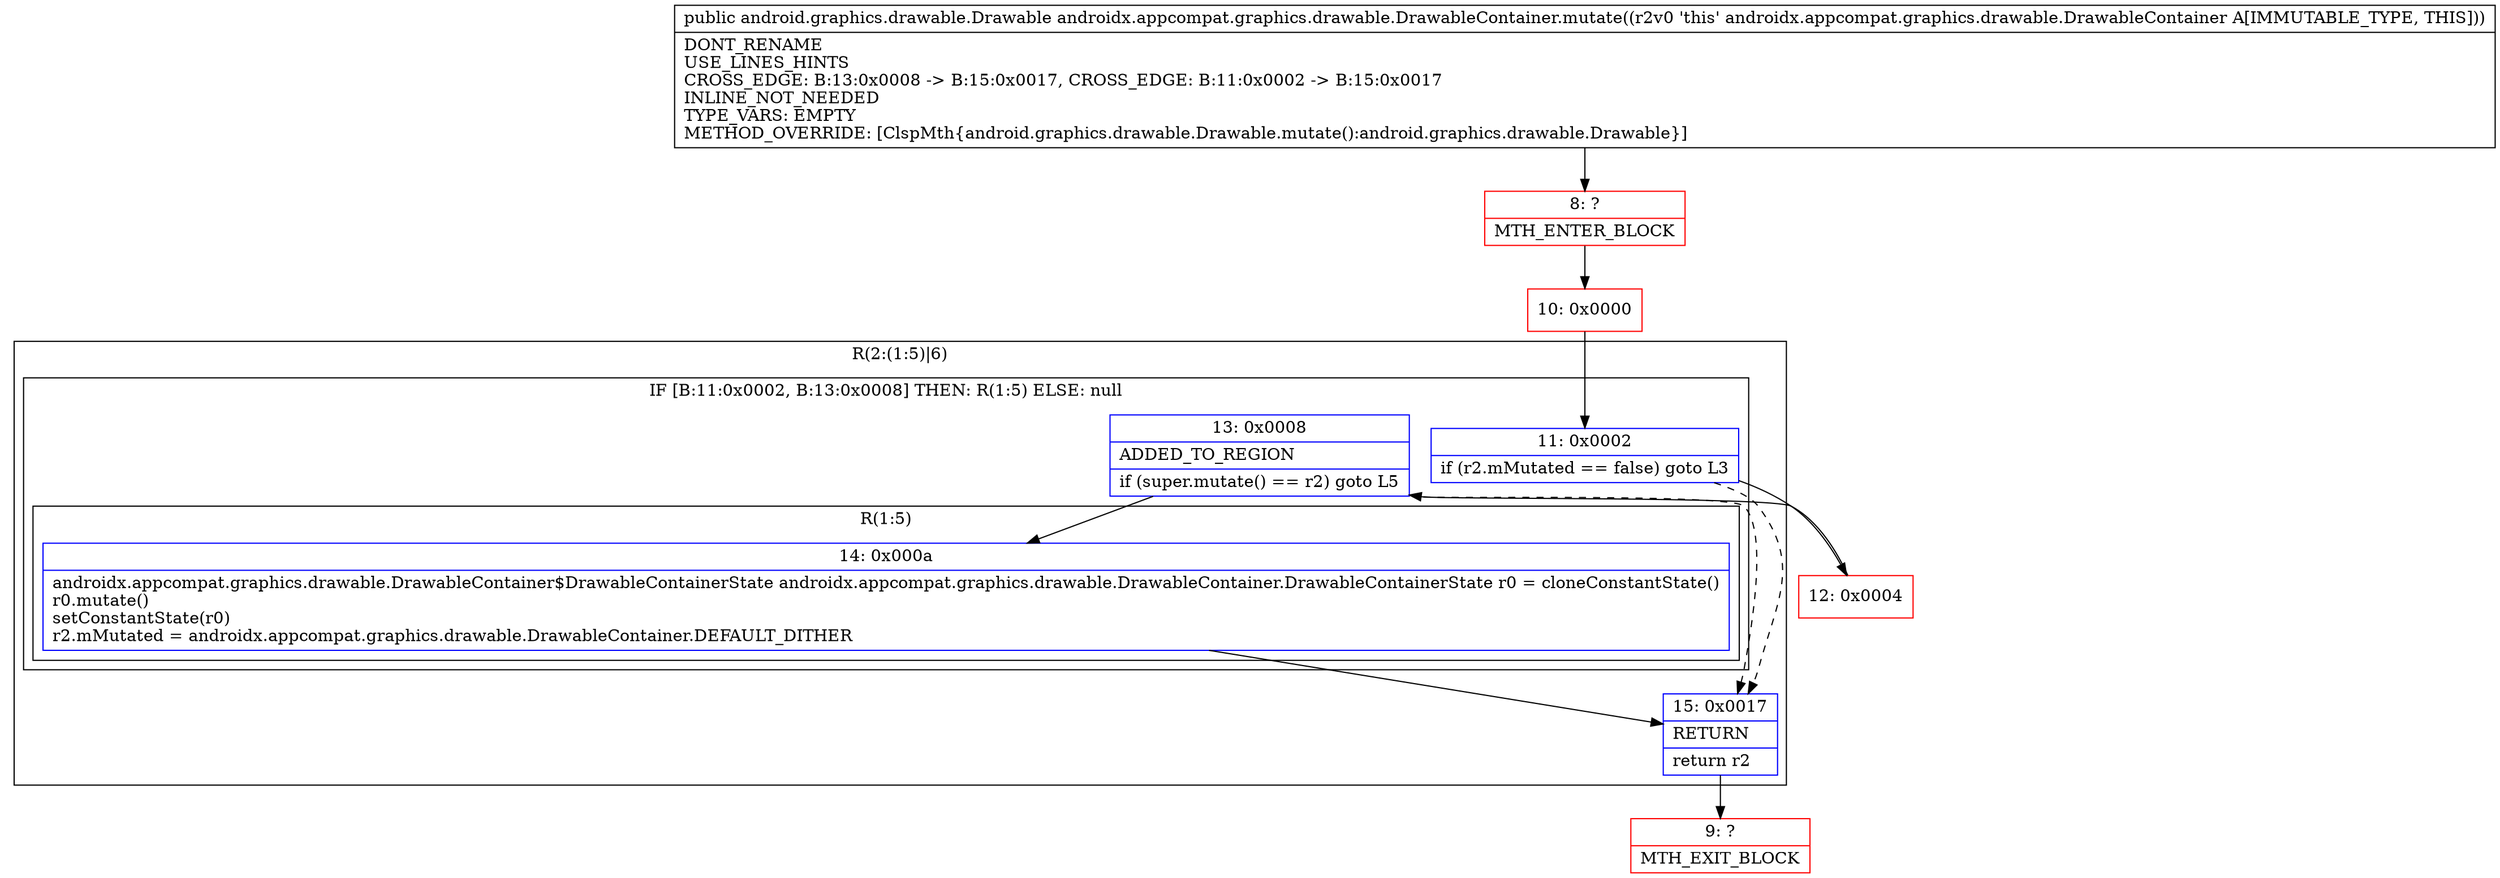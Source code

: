 digraph "CFG forandroidx.appcompat.graphics.drawable.DrawableContainer.mutate()Landroid\/graphics\/drawable\/Drawable;" {
subgraph cluster_Region_426572509 {
label = "R(2:(1:5)|6)";
node [shape=record,color=blue];
subgraph cluster_IfRegion_322791695 {
label = "IF [B:11:0x0002, B:13:0x0008] THEN: R(1:5) ELSE: null";
node [shape=record,color=blue];
Node_11 [shape=record,label="{11\:\ 0x0002|if (r2.mMutated == false) goto L3\l}"];
Node_13 [shape=record,label="{13\:\ 0x0008|ADDED_TO_REGION\l|if (super.mutate() == r2) goto L5\l}"];
subgraph cluster_Region_1988552847 {
label = "R(1:5)";
node [shape=record,color=blue];
Node_14 [shape=record,label="{14\:\ 0x000a|androidx.appcompat.graphics.drawable.DrawableContainer$DrawableContainerState androidx.appcompat.graphics.drawable.DrawableContainer.DrawableContainerState r0 = cloneConstantState()\lr0.mutate()\lsetConstantState(r0)\lr2.mMutated = androidx.appcompat.graphics.drawable.DrawableContainer.DEFAULT_DITHER\l}"];
}
}
Node_15 [shape=record,label="{15\:\ 0x0017|RETURN\l|return r2\l}"];
}
Node_8 [shape=record,color=red,label="{8\:\ ?|MTH_ENTER_BLOCK\l}"];
Node_10 [shape=record,color=red,label="{10\:\ 0x0000}"];
Node_12 [shape=record,color=red,label="{12\:\ 0x0004}"];
Node_9 [shape=record,color=red,label="{9\:\ ?|MTH_EXIT_BLOCK\l}"];
MethodNode[shape=record,label="{public android.graphics.drawable.Drawable androidx.appcompat.graphics.drawable.DrawableContainer.mutate((r2v0 'this' androidx.appcompat.graphics.drawable.DrawableContainer A[IMMUTABLE_TYPE, THIS]))  | DONT_RENAME\lUSE_LINES_HINTS\lCROSS_EDGE: B:13:0x0008 \-\> B:15:0x0017, CROSS_EDGE: B:11:0x0002 \-\> B:15:0x0017\lINLINE_NOT_NEEDED\lTYPE_VARS: EMPTY\lMETHOD_OVERRIDE: [ClspMth\{android.graphics.drawable.Drawable.mutate():android.graphics.drawable.Drawable\}]\l}"];
MethodNode -> Node_8;Node_11 -> Node_12;
Node_11 -> Node_15[style=dashed];
Node_13 -> Node_14;
Node_13 -> Node_15[style=dashed];
Node_14 -> Node_15;
Node_15 -> Node_9;
Node_8 -> Node_10;
Node_10 -> Node_11;
Node_12 -> Node_13;
}

